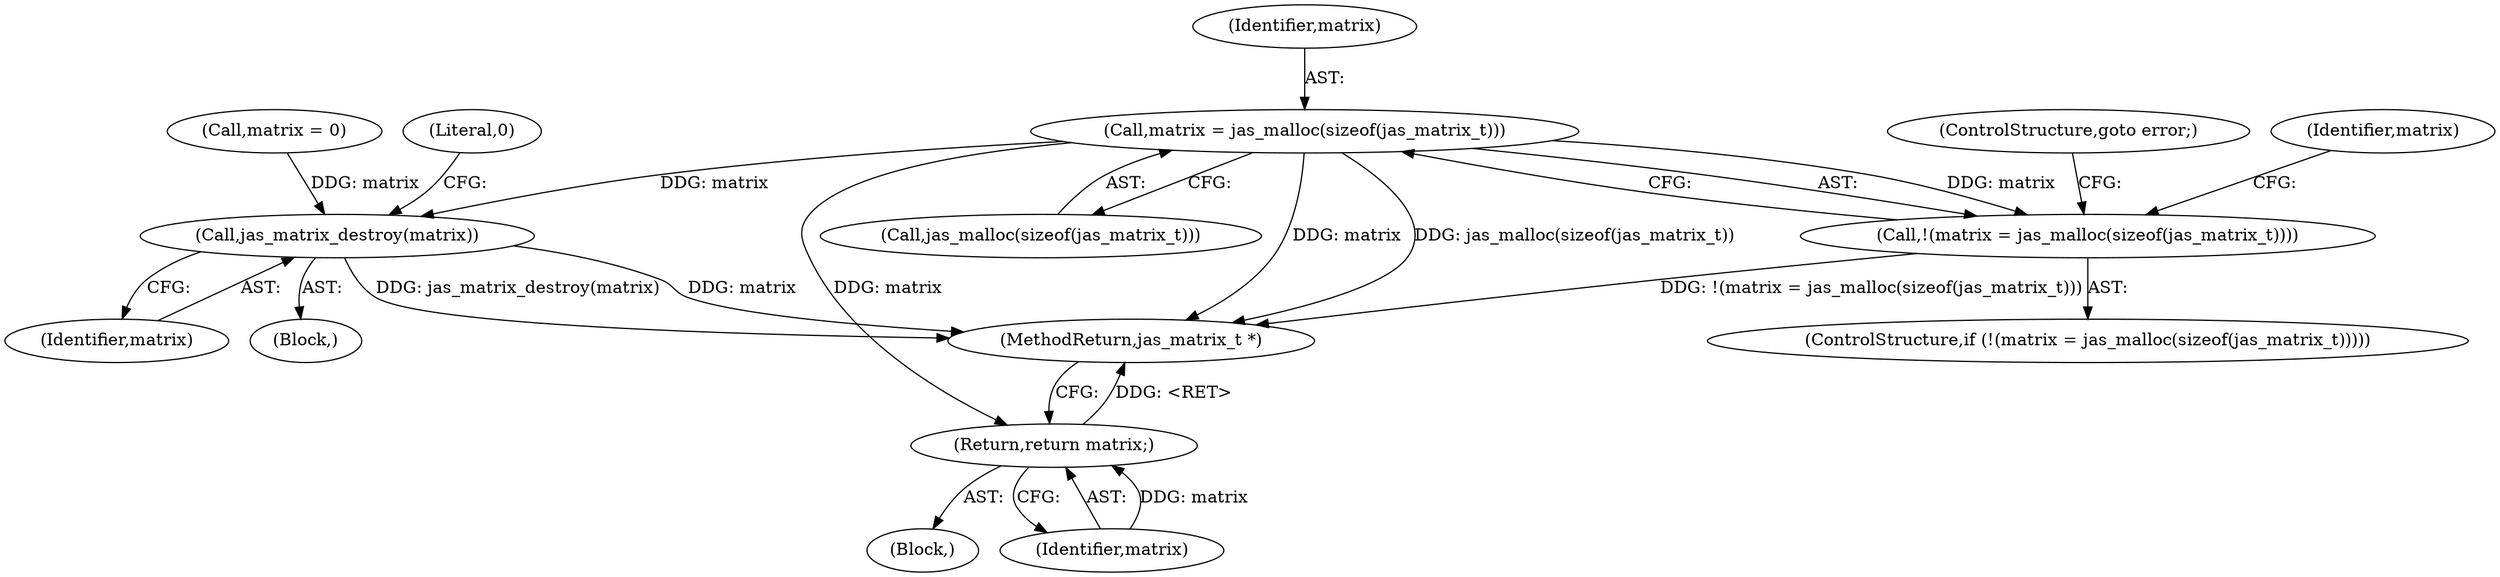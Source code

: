 digraph "0_jasper_d42b2388f7f8e0332c846675133acea151fc557a_21@API" {
"1000122" [label="(Call,matrix = jas_malloc(sizeof(jas_matrix_t)))"];
"1000121" [label="(Call,!(matrix = jas_malloc(sizeof(jas_matrix_t))))"];
"1000289" [label="(Return,return matrix;)"];
"1000295" [label="(Call,jas_matrix_destroy(matrix))"];
"1000121" [label="(Call,!(matrix = jas_malloc(sizeof(jas_matrix_t))))"];
"1000128" [label="(ControlStructure,goto error;)"];
"1000296" [label="(Identifier,matrix)"];
"1000289" [label="(Return,return matrix;)"];
"1000295" [label="(Call,jas_matrix_destroy(matrix))"];
"1000122" [label="(Call,matrix = jas_malloc(sizeof(jas_matrix_t)))"];
"1000103" [label="(Block,)"];
"1000123" [label="(Identifier,matrix)"];
"1000290" [label="(Identifier,matrix)"];
"1000107" [label="(Call,matrix = 0)"];
"1000298" [label="(Literal,0)"];
"1000120" [label="(ControlStructure,if (!(matrix = jas_malloc(sizeof(jas_matrix_t)))))"];
"1000131" [label="(Identifier,matrix)"];
"1000124" [label="(Call,jas_malloc(sizeof(jas_matrix_t)))"];
"1000299" [label="(MethodReturn,jas_matrix_t *)"];
"1000294" [label="(Block,)"];
"1000122" -> "1000121"  [label="AST: "];
"1000122" -> "1000124"  [label="CFG: "];
"1000123" -> "1000122"  [label="AST: "];
"1000124" -> "1000122"  [label="AST: "];
"1000121" -> "1000122"  [label="CFG: "];
"1000122" -> "1000299"  [label="DDG: matrix"];
"1000122" -> "1000299"  [label="DDG: jas_malloc(sizeof(jas_matrix_t))"];
"1000122" -> "1000121"  [label="DDG: matrix"];
"1000122" -> "1000289"  [label="DDG: matrix"];
"1000122" -> "1000295"  [label="DDG: matrix"];
"1000121" -> "1000120"  [label="AST: "];
"1000128" -> "1000121"  [label="CFG: "];
"1000131" -> "1000121"  [label="CFG: "];
"1000121" -> "1000299"  [label="DDG: !(matrix = jas_malloc(sizeof(jas_matrix_t)))"];
"1000289" -> "1000103"  [label="AST: "];
"1000289" -> "1000290"  [label="CFG: "];
"1000290" -> "1000289"  [label="AST: "];
"1000299" -> "1000289"  [label="CFG: "];
"1000289" -> "1000299"  [label="DDG: <RET>"];
"1000290" -> "1000289"  [label="DDG: matrix"];
"1000295" -> "1000294"  [label="AST: "];
"1000295" -> "1000296"  [label="CFG: "];
"1000296" -> "1000295"  [label="AST: "];
"1000298" -> "1000295"  [label="CFG: "];
"1000295" -> "1000299"  [label="DDG: jas_matrix_destroy(matrix)"];
"1000295" -> "1000299"  [label="DDG: matrix"];
"1000107" -> "1000295"  [label="DDG: matrix"];
}
